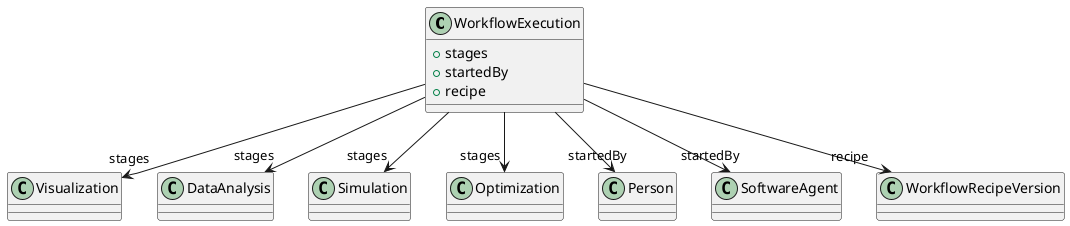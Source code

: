 @startuml
class WorkflowExecution {
+stages
+startedBy
+recipe

}
WorkflowExecution -d-> "stages" Visualization
WorkflowExecution -d-> "stages" DataAnalysis
WorkflowExecution -d-> "stages" Simulation
WorkflowExecution -d-> "stages" Optimization
WorkflowExecution -d-> "startedBy" Person
WorkflowExecution -d-> "startedBy" SoftwareAgent
WorkflowExecution -d-> "recipe" WorkflowRecipeVersion

@enduml